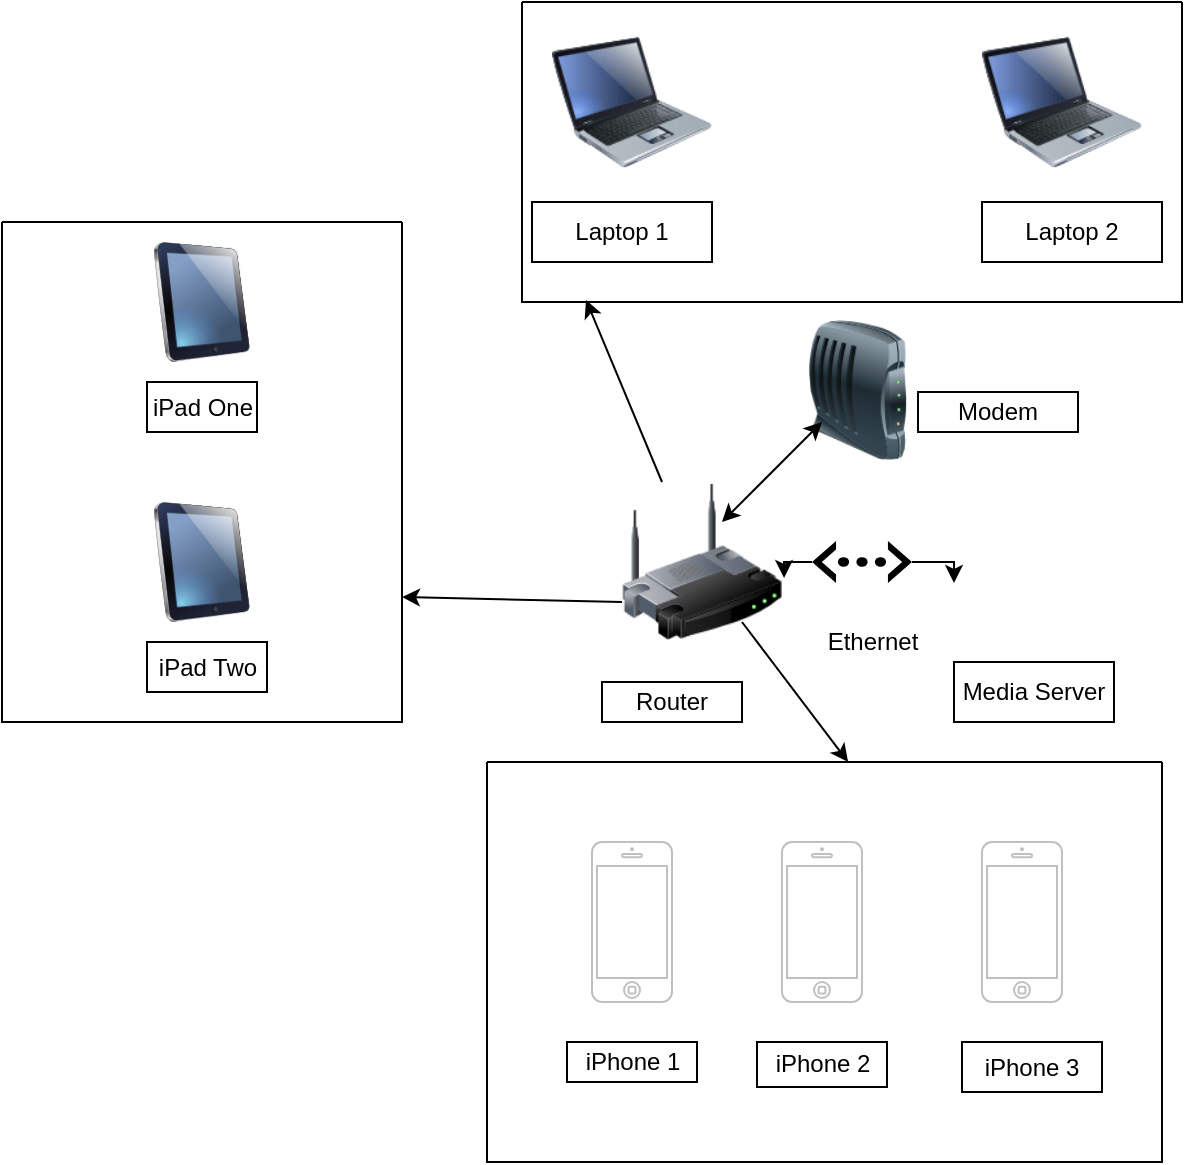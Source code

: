 <mxfile version="17.4.6"><diagram id="LbA7256W2Is2hh4ZbCZK" name="Page-1"><mxGraphModel dx="1422" dy="766" grid="1" gridSize="10" guides="1" tooltips="1" connect="1" arrows="1" fold="1" page="1" pageScale="1" pageWidth="850" pageHeight="1100" math="0" shadow="0"><root><mxCell id="0"/><mxCell id="1" parent="0"/><mxCell id="6y90--4haYS3Fnrh1yom-2" value="" style="image;html=1;image=img/lib/clip_art/networking/Wireless_Router_128x128.png" vertex="1" parent="1"><mxGeometry x="330" y="240" width="80" height="80" as="geometry"/></mxCell><mxCell id="6y90--4haYS3Fnrh1yom-3" value="" style="image;html=1;image=img/lib/clip_art/networking/Modem_128x128.png" vertex="1" parent="1"><mxGeometry x="418" y="159" width="60" height="70" as="geometry"/></mxCell><mxCell id="6y90--4haYS3Fnrh1yom-4" value="" style="shape=image;html=1;verticalAlign=top;verticalLabelPosition=bottom;labelBackgroundColor=#ffffff;imageAspect=0;aspect=fixed;image=https://cdn0.iconfinder.com/data/icons/icocentre-free-icons/147/f-server_128-128.png" vertex="1" parent="1"><mxGeometry x="496" y="256.5" width="68" height="68" as="geometry"/></mxCell><mxCell id="6y90--4haYS3Fnrh1yom-9" value="" style="html=1;verticalLabelPosition=bottom;labelBackgroundColor=#ffffff;verticalAlign=top;shadow=0;dashed=0;strokeWidth=1;shape=mxgraph.ios7.misc.iphone;strokeColor=#c0c0c0;" vertex="1" parent="1"><mxGeometry x="510" y="420" width="40" height="80" as="geometry"/></mxCell><mxCell id="6y90--4haYS3Fnrh1yom-10" value="" style="html=1;verticalLabelPosition=bottom;labelBackgroundColor=#ffffff;verticalAlign=top;shadow=0;dashed=0;strokeWidth=1;shape=mxgraph.ios7.misc.iphone;strokeColor=#c0c0c0;" vertex="1" parent="1"><mxGeometry x="410" y="420" width="40" height="80" as="geometry"/></mxCell><mxCell id="6y90--4haYS3Fnrh1yom-11" value="" style="html=1;verticalLabelPosition=bottom;labelBackgroundColor=#ffffff;verticalAlign=top;shadow=0;dashed=0;strokeWidth=1;shape=mxgraph.ios7.misc.iphone;strokeColor=#c0c0c0;" vertex="1" parent="1"><mxGeometry x="315" y="420" width="40" height="80" as="geometry"/></mxCell><mxCell id="6y90--4haYS3Fnrh1yom-12" value="" style="image;html=1;image=img/lib/clip_art/computers/Laptop_128x128.png" vertex="1" parent="1"><mxGeometry x="295" y="10" width="80" height="80" as="geometry"/></mxCell><mxCell id="6y90--4haYS3Fnrh1yom-13" value="" style="image;html=1;image=img/lib/clip_art/computers/Laptop_128x128.png" vertex="1" parent="1"><mxGeometry x="510" y="10" width="80" height="80" as="geometry"/></mxCell><mxCell id="6y90--4haYS3Fnrh1yom-14" value="" style="image;html=1;image=img/lib/clip_art/computers/iPad_128x128.png" vertex="1" parent="1"><mxGeometry x="95" y="120" width="50" height="60" as="geometry"/></mxCell><mxCell id="6y90--4haYS3Fnrh1yom-15" value="" style="image;html=1;image=img/lib/clip_art/computers/iPad_128x128.png" vertex="1" parent="1"><mxGeometry x="90" y="250" width="60" height="60" as="geometry"/></mxCell><mxCell id="6y90--4haYS3Fnrh1yom-16" value="iPad One" style="whiteSpace=wrap;html=1;" vertex="1" parent="1"><mxGeometry x="92.5" y="190" width="55" height="25" as="geometry"/></mxCell><mxCell id="6y90--4haYS3Fnrh1yom-17" value="iPad Two" style="whiteSpace=wrap;html=1;" vertex="1" parent="1"><mxGeometry x="92.5" y="320" width="60" height="25" as="geometry"/></mxCell><mxCell id="6y90--4haYS3Fnrh1yom-18" value="iPhone 1" style="whiteSpace=wrap;html=1;" vertex="1" parent="1"><mxGeometry x="302.5" y="520" width="65" height="20" as="geometry"/></mxCell><mxCell id="6y90--4haYS3Fnrh1yom-19" value="iPhone 2" style="whiteSpace=wrap;html=1;" vertex="1" parent="1"><mxGeometry x="397.5" y="520" width="65" height="22.5" as="geometry"/></mxCell><mxCell id="6y90--4haYS3Fnrh1yom-20" value="iPhone 3" style="whiteSpace=wrap;html=1;" vertex="1" parent="1"><mxGeometry x="500" y="520" width="70" height="25" as="geometry"/></mxCell><mxCell id="6y90--4haYS3Fnrh1yom-21" value="Media Server" style="whiteSpace=wrap;html=1;" vertex="1" parent="1"><mxGeometry x="496" y="330" width="80" height="30" as="geometry"/></mxCell><mxCell id="6y90--4haYS3Fnrh1yom-22" value="Laptop 2" style="whiteSpace=wrap;html=1;" vertex="1" parent="1"><mxGeometry x="510" y="100" width="90" height="30" as="geometry"/></mxCell><mxCell id="6y90--4haYS3Fnrh1yom-23" value="Laptop 1" style="whiteSpace=wrap;html=1;" vertex="1" parent="1"><mxGeometry x="285" y="100" width="90" height="30" as="geometry"/></mxCell><mxCell id="6y90--4haYS3Fnrh1yom-24" value="Router" style="whiteSpace=wrap;html=1;" vertex="1" parent="1"><mxGeometry x="320" y="340" width="70" height="20" as="geometry"/></mxCell><mxCell id="6y90--4haYS3Fnrh1yom-25" value="Modem" style="whiteSpace=wrap;html=1;" vertex="1" parent="1"><mxGeometry x="478" y="195" width="80" height="20" as="geometry"/></mxCell><mxCell id="6y90--4haYS3Fnrh1yom-30" style="edgeStyle=orthogonalEdgeStyle;rounded=0;orthogonalLoop=1;jettySize=auto;html=1;exitX=1;exitY=0.5;exitDx=0;exitDy=0;exitPerimeter=0;entryX=0;entryY=0.5;entryDx=0;entryDy=0;" edge="1" parent="1" source="6y90--4haYS3Fnrh1yom-27" target="6y90--4haYS3Fnrh1yom-4"><mxGeometry relative="1" as="geometry"/></mxCell><mxCell id="6y90--4haYS3Fnrh1yom-31" style="edgeStyle=orthogonalEdgeStyle;rounded=0;orthogonalLoop=1;jettySize=auto;html=1;exitX=0;exitY=0.5;exitDx=0;exitDy=0;exitPerimeter=0;entryX=1.013;entryY=0.6;entryDx=0;entryDy=0;entryPerimeter=0;" edge="1" parent="1" source="6y90--4haYS3Fnrh1yom-27" target="6y90--4haYS3Fnrh1yom-2"><mxGeometry relative="1" as="geometry"/></mxCell><mxCell id="6y90--4haYS3Fnrh1yom-29" value="Ethernet" style="text;html=1;align=center;verticalAlign=middle;resizable=0;points=[];autosize=1;strokeColor=none;fillColor=none;" vertex="1" parent="1"><mxGeometry x="425" y="310" width="60" height="20" as="geometry"/></mxCell><mxCell id="6y90--4haYS3Fnrh1yom-34" value="" style="endArrow=classic;startArrow=classic;html=1;rounded=0;" edge="1" parent="1"><mxGeometry width="50" height="50" relative="1" as="geometry"><mxPoint x="380" y="260" as="sourcePoint"/><mxPoint x="430" y="210" as="targetPoint"/></mxGeometry></mxCell><mxCell id="6y90--4haYS3Fnrh1yom-35" value="" style="endArrow=classic;html=1;rounded=0;entryX=1;entryY=0.75;entryDx=0;entryDy=0;exitX=0;exitY=0.75;exitDx=0;exitDy=0;" edge="1" parent="1" source="6y90--4haYS3Fnrh1yom-2" target="6y90--4haYS3Fnrh1yom-40"><mxGeometry width="50" height="50" relative="1" as="geometry"><mxPoint x="220" y="306.5" as="sourcePoint"/><mxPoint x="270" y="256.5" as="targetPoint"/></mxGeometry></mxCell><mxCell id="6y90--4haYS3Fnrh1yom-38" value="" style="swimlane;startSize=0;" vertex="1" parent="1"><mxGeometry x="280" width="330" height="150" as="geometry"/></mxCell><mxCell id="6y90--4haYS3Fnrh1yom-27" value="" style="shape=mxgraph.signs.tech.ethernet;html=1;pointerEvents=1;fillColor=#000000;strokeColor=none;verticalLabelPosition=bottom;verticalAlign=top;align=center;" vertex="1" parent="1"><mxGeometry x="425" y="269.5" width="50" height="21" as="geometry"/></mxCell><mxCell id="6y90--4haYS3Fnrh1yom-40" value="" style="swimlane;startSize=0;" vertex="1" parent="1"><mxGeometry x="20" y="110" width="200" height="250" as="geometry"/></mxCell><mxCell id="6y90--4haYS3Fnrh1yom-41" value="" style="endArrow=classic;html=1;rounded=0;entryX=0.097;entryY=0.993;entryDx=0;entryDy=0;entryPerimeter=0;exitX=0.25;exitY=0;exitDx=0;exitDy=0;" edge="1" parent="1" source="6y90--4haYS3Fnrh1yom-2" target="6y90--4haYS3Fnrh1yom-38"><mxGeometry width="50" height="50" relative="1" as="geometry"><mxPoint x="325" y="269.5" as="sourcePoint"/><mxPoint x="375" y="219.5" as="targetPoint"/></mxGeometry></mxCell><mxCell id="6y90--4haYS3Fnrh1yom-42" value="" style="swimlane;startSize=0;" vertex="1" parent="1"><mxGeometry x="262.5" y="380" width="337.5" height="200" as="geometry"/></mxCell><mxCell id="6y90--4haYS3Fnrh1yom-45" value="" style="endArrow=classic;html=1;rounded=0;entryX=0.535;entryY=0;entryDx=0;entryDy=0;entryPerimeter=0;" edge="1" parent="1" target="6y90--4haYS3Fnrh1yom-42"><mxGeometry width="50" height="50" relative="1" as="geometry"><mxPoint x="390" y="310" as="sourcePoint"/><mxPoint x="440" y="260" as="targetPoint"/></mxGeometry></mxCell></root></mxGraphModel></diagram></mxfile>